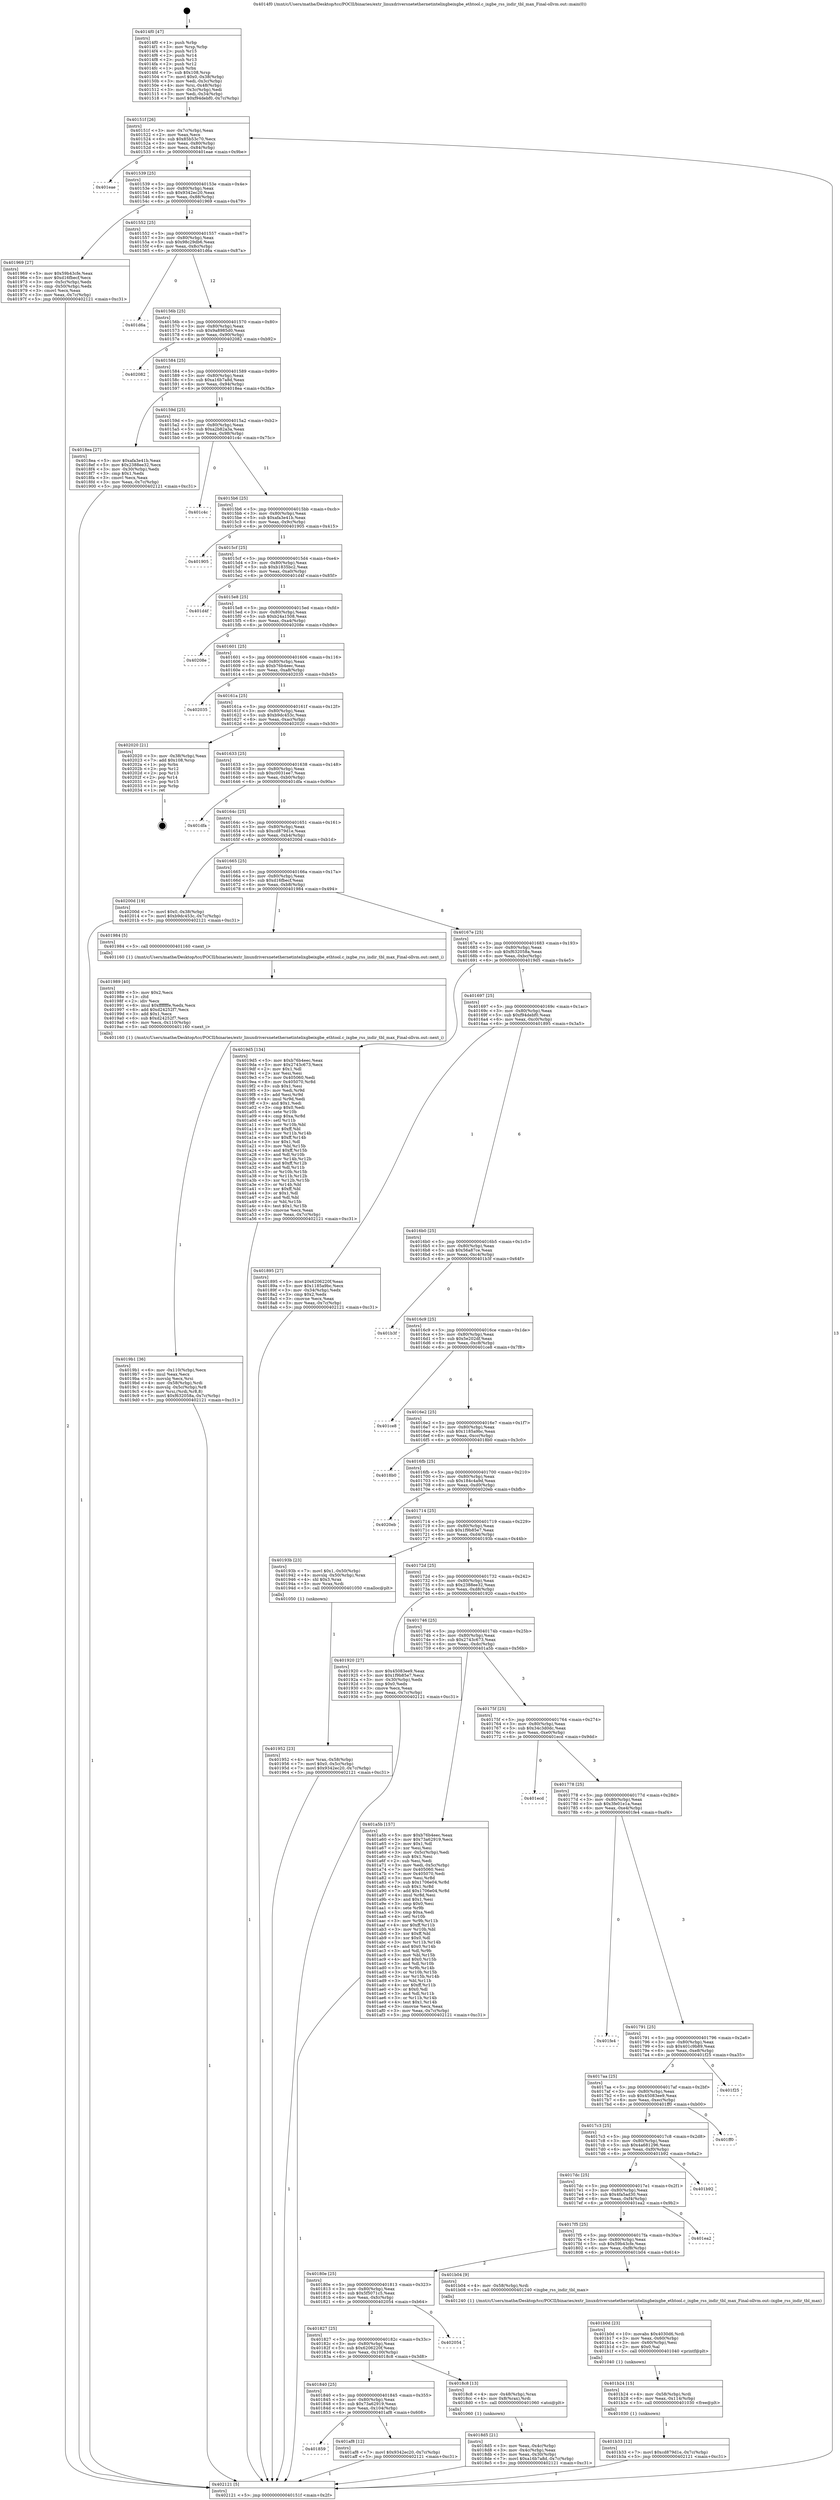 digraph "0x4014f0" {
  label = "0x4014f0 (/mnt/c/Users/mathe/Desktop/tcc/POCII/binaries/extr_linuxdriversnetethernetintelixgbeixgbe_ethtool.c_ixgbe_rss_indir_tbl_max_Final-ollvm.out::main(0))"
  labelloc = "t"
  node[shape=record]

  Entry [label="",width=0.3,height=0.3,shape=circle,fillcolor=black,style=filled]
  "0x40151f" [label="{
     0x40151f [26]\l
     | [instrs]\l
     &nbsp;&nbsp;0x40151f \<+3\>: mov -0x7c(%rbp),%eax\l
     &nbsp;&nbsp;0x401522 \<+2\>: mov %eax,%ecx\l
     &nbsp;&nbsp;0x401524 \<+6\>: sub $0x85b53c70,%ecx\l
     &nbsp;&nbsp;0x40152a \<+3\>: mov %eax,-0x80(%rbp)\l
     &nbsp;&nbsp;0x40152d \<+6\>: mov %ecx,-0x84(%rbp)\l
     &nbsp;&nbsp;0x401533 \<+6\>: je 0000000000401eae \<main+0x9be\>\l
  }"]
  "0x401eae" [label="{
     0x401eae\l
  }", style=dashed]
  "0x401539" [label="{
     0x401539 [25]\l
     | [instrs]\l
     &nbsp;&nbsp;0x401539 \<+5\>: jmp 000000000040153e \<main+0x4e\>\l
     &nbsp;&nbsp;0x40153e \<+3\>: mov -0x80(%rbp),%eax\l
     &nbsp;&nbsp;0x401541 \<+5\>: sub $0x9342ec20,%eax\l
     &nbsp;&nbsp;0x401546 \<+6\>: mov %eax,-0x88(%rbp)\l
     &nbsp;&nbsp;0x40154c \<+6\>: je 0000000000401969 \<main+0x479\>\l
  }"]
  Exit [label="",width=0.3,height=0.3,shape=circle,fillcolor=black,style=filled,peripheries=2]
  "0x401969" [label="{
     0x401969 [27]\l
     | [instrs]\l
     &nbsp;&nbsp;0x401969 \<+5\>: mov $0x59b43cfe,%eax\l
     &nbsp;&nbsp;0x40196e \<+5\>: mov $0xd16fbecf,%ecx\l
     &nbsp;&nbsp;0x401973 \<+3\>: mov -0x5c(%rbp),%edx\l
     &nbsp;&nbsp;0x401976 \<+3\>: cmp -0x50(%rbp),%edx\l
     &nbsp;&nbsp;0x401979 \<+3\>: cmovl %ecx,%eax\l
     &nbsp;&nbsp;0x40197c \<+3\>: mov %eax,-0x7c(%rbp)\l
     &nbsp;&nbsp;0x40197f \<+5\>: jmp 0000000000402121 \<main+0xc31\>\l
  }"]
  "0x401552" [label="{
     0x401552 [25]\l
     | [instrs]\l
     &nbsp;&nbsp;0x401552 \<+5\>: jmp 0000000000401557 \<main+0x67\>\l
     &nbsp;&nbsp;0x401557 \<+3\>: mov -0x80(%rbp),%eax\l
     &nbsp;&nbsp;0x40155a \<+5\>: sub $0x98c29db6,%eax\l
     &nbsp;&nbsp;0x40155f \<+6\>: mov %eax,-0x8c(%rbp)\l
     &nbsp;&nbsp;0x401565 \<+6\>: je 0000000000401d6a \<main+0x87a\>\l
  }"]
  "0x401b33" [label="{
     0x401b33 [12]\l
     | [instrs]\l
     &nbsp;&nbsp;0x401b33 \<+7\>: movl $0xcd879d1e,-0x7c(%rbp)\l
     &nbsp;&nbsp;0x401b3a \<+5\>: jmp 0000000000402121 \<main+0xc31\>\l
  }"]
  "0x401d6a" [label="{
     0x401d6a\l
  }", style=dashed]
  "0x40156b" [label="{
     0x40156b [25]\l
     | [instrs]\l
     &nbsp;&nbsp;0x40156b \<+5\>: jmp 0000000000401570 \<main+0x80\>\l
     &nbsp;&nbsp;0x401570 \<+3\>: mov -0x80(%rbp),%eax\l
     &nbsp;&nbsp;0x401573 \<+5\>: sub $0x9a8985d0,%eax\l
     &nbsp;&nbsp;0x401578 \<+6\>: mov %eax,-0x90(%rbp)\l
     &nbsp;&nbsp;0x40157e \<+6\>: je 0000000000402082 \<main+0xb92\>\l
  }"]
  "0x401b24" [label="{
     0x401b24 [15]\l
     | [instrs]\l
     &nbsp;&nbsp;0x401b24 \<+4\>: mov -0x58(%rbp),%rdi\l
     &nbsp;&nbsp;0x401b28 \<+6\>: mov %eax,-0x114(%rbp)\l
     &nbsp;&nbsp;0x401b2e \<+5\>: call 0000000000401030 \<free@plt\>\l
     | [calls]\l
     &nbsp;&nbsp;0x401030 \{1\} (unknown)\l
  }"]
  "0x402082" [label="{
     0x402082\l
  }", style=dashed]
  "0x401584" [label="{
     0x401584 [25]\l
     | [instrs]\l
     &nbsp;&nbsp;0x401584 \<+5\>: jmp 0000000000401589 \<main+0x99\>\l
     &nbsp;&nbsp;0x401589 \<+3\>: mov -0x80(%rbp),%eax\l
     &nbsp;&nbsp;0x40158c \<+5\>: sub $0xa16b7a8d,%eax\l
     &nbsp;&nbsp;0x401591 \<+6\>: mov %eax,-0x94(%rbp)\l
     &nbsp;&nbsp;0x401597 \<+6\>: je 00000000004018ea \<main+0x3fa\>\l
  }"]
  "0x401b0d" [label="{
     0x401b0d [23]\l
     | [instrs]\l
     &nbsp;&nbsp;0x401b0d \<+10\>: movabs $0x4030d6,%rdi\l
     &nbsp;&nbsp;0x401b17 \<+3\>: mov %eax,-0x60(%rbp)\l
     &nbsp;&nbsp;0x401b1a \<+3\>: mov -0x60(%rbp),%esi\l
     &nbsp;&nbsp;0x401b1d \<+2\>: mov $0x0,%al\l
     &nbsp;&nbsp;0x401b1f \<+5\>: call 0000000000401040 \<printf@plt\>\l
     | [calls]\l
     &nbsp;&nbsp;0x401040 \{1\} (unknown)\l
  }"]
  "0x4018ea" [label="{
     0x4018ea [27]\l
     | [instrs]\l
     &nbsp;&nbsp;0x4018ea \<+5\>: mov $0xafa3e41b,%eax\l
     &nbsp;&nbsp;0x4018ef \<+5\>: mov $0x2388ee32,%ecx\l
     &nbsp;&nbsp;0x4018f4 \<+3\>: mov -0x30(%rbp),%edx\l
     &nbsp;&nbsp;0x4018f7 \<+3\>: cmp $0x1,%edx\l
     &nbsp;&nbsp;0x4018fa \<+3\>: cmovl %ecx,%eax\l
     &nbsp;&nbsp;0x4018fd \<+3\>: mov %eax,-0x7c(%rbp)\l
     &nbsp;&nbsp;0x401900 \<+5\>: jmp 0000000000402121 \<main+0xc31\>\l
  }"]
  "0x40159d" [label="{
     0x40159d [25]\l
     | [instrs]\l
     &nbsp;&nbsp;0x40159d \<+5\>: jmp 00000000004015a2 \<main+0xb2\>\l
     &nbsp;&nbsp;0x4015a2 \<+3\>: mov -0x80(%rbp),%eax\l
     &nbsp;&nbsp;0x4015a5 \<+5\>: sub $0xa2b82a3a,%eax\l
     &nbsp;&nbsp;0x4015aa \<+6\>: mov %eax,-0x98(%rbp)\l
     &nbsp;&nbsp;0x4015b0 \<+6\>: je 0000000000401c4c \<main+0x75c\>\l
  }"]
  "0x401859" [label="{
     0x401859\l
  }", style=dashed]
  "0x401c4c" [label="{
     0x401c4c\l
  }", style=dashed]
  "0x4015b6" [label="{
     0x4015b6 [25]\l
     | [instrs]\l
     &nbsp;&nbsp;0x4015b6 \<+5\>: jmp 00000000004015bb \<main+0xcb\>\l
     &nbsp;&nbsp;0x4015bb \<+3\>: mov -0x80(%rbp),%eax\l
     &nbsp;&nbsp;0x4015be \<+5\>: sub $0xafa3e41b,%eax\l
     &nbsp;&nbsp;0x4015c3 \<+6\>: mov %eax,-0x9c(%rbp)\l
     &nbsp;&nbsp;0x4015c9 \<+6\>: je 0000000000401905 \<main+0x415\>\l
  }"]
  "0x401af8" [label="{
     0x401af8 [12]\l
     | [instrs]\l
     &nbsp;&nbsp;0x401af8 \<+7\>: movl $0x9342ec20,-0x7c(%rbp)\l
     &nbsp;&nbsp;0x401aff \<+5\>: jmp 0000000000402121 \<main+0xc31\>\l
  }"]
  "0x401905" [label="{
     0x401905\l
  }", style=dashed]
  "0x4015cf" [label="{
     0x4015cf [25]\l
     | [instrs]\l
     &nbsp;&nbsp;0x4015cf \<+5\>: jmp 00000000004015d4 \<main+0xe4\>\l
     &nbsp;&nbsp;0x4015d4 \<+3\>: mov -0x80(%rbp),%eax\l
     &nbsp;&nbsp;0x4015d7 \<+5\>: sub $0xb1835bc2,%eax\l
     &nbsp;&nbsp;0x4015dc \<+6\>: mov %eax,-0xa0(%rbp)\l
     &nbsp;&nbsp;0x4015e2 \<+6\>: je 0000000000401d4f \<main+0x85f\>\l
  }"]
  "0x4019b1" [label="{
     0x4019b1 [36]\l
     | [instrs]\l
     &nbsp;&nbsp;0x4019b1 \<+6\>: mov -0x110(%rbp),%ecx\l
     &nbsp;&nbsp;0x4019b7 \<+3\>: imul %eax,%ecx\l
     &nbsp;&nbsp;0x4019ba \<+3\>: movslq %ecx,%rsi\l
     &nbsp;&nbsp;0x4019bd \<+4\>: mov -0x58(%rbp),%rdi\l
     &nbsp;&nbsp;0x4019c1 \<+4\>: movslq -0x5c(%rbp),%r8\l
     &nbsp;&nbsp;0x4019c5 \<+4\>: mov %rsi,(%rdi,%r8,8)\l
     &nbsp;&nbsp;0x4019c9 \<+7\>: movl $0xf632058a,-0x7c(%rbp)\l
     &nbsp;&nbsp;0x4019d0 \<+5\>: jmp 0000000000402121 \<main+0xc31\>\l
  }"]
  "0x401d4f" [label="{
     0x401d4f\l
  }", style=dashed]
  "0x4015e8" [label="{
     0x4015e8 [25]\l
     | [instrs]\l
     &nbsp;&nbsp;0x4015e8 \<+5\>: jmp 00000000004015ed \<main+0xfd\>\l
     &nbsp;&nbsp;0x4015ed \<+3\>: mov -0x80(%rbp),%eax\l
     &nbsp;&nbsp;0x4015f0 \<+5\>: sub $0xb24a1508,%eax\l
     &nbsp;&nbsp;0x4015f5 \<+6\>: mov %eax,-0xa4(%rbp)\l
     &nbsp;&nbsp;0x4015fb \<+6\>: je 000000000040208e \<main+0xb9e\>\l
  }"]
  "0x401989" [label="{
     0x401989 [40]\l
     | [instrs]\l
     &nbsp;&nbsp;0x401989 \<+5\>: mov $0x2,%ecx\l
     &nbsp;&nbsp;0x40198e \<+1\>: cltd\l
     &nbsp;&nbsp;0x40198f \<+2\>: idiv %ecx\l
     &nbsp;&nbsp;0x401991 \<+6\>: imul $0xfffffffe,%edx,%ecx\l
     &nbsp;&nbsp;0x401997 \<+6\>: add $0xd24252f7,%ecx\l
     &nbsp;&nbsp;0x40199d \<+3\>: add $0x1,%ecx\l
     &nbsp;&nbsp;0x4019a0 \<+6\>: sub $0xd24252f7,%ecx\l
     &nbsp;&nbsp;0x4019a6 \<+6\>: mov %ecx,-0x110(%rbp)\l
     &nbsp;&nbsp;0x4019ac \<+5\>: call 0000000000401160 \<next_i\>\l
     | [calls]\l
     &nbsp;&nbsp;0x401160 \{1\} (/mnt/c/Users/mathe/Desktop/tcc/POCII/binaries/extr_linuxdriversnetethernetintelixgbeixgbe_ethtool.c_ixgbe_rss_indir_tbl_max_Final-ollvm.out::next_i)\l
  }"]
  "0x40208e" [label="{
     0x40208e\l
  }", style=dashed]
  "0x401601" [label="{
     0x401601 [25]\l
     | [instrs]\l
     &nbsp;&nbsp;0x401601 \<+5\>: jmp 0000000000401606 \<main+0x116\>\l
     &nbsp;&nbsp;0x401606 \<+3\>: mov -0x80(%rbp),%eax\l
     &nbsp;&nbsp;0x401609 \<+5\>: sub $0xb76b4eec,%eax\l
     &nbsp;&nbsp;0x40160e \<+6\>: mov %eax,-0xa8(%rbp)\l
     &nbsp;&nbsp;0x401614 \<+6\>: je 0000000000402035 \<main+0xb45\>\l
  }"]
  "0x401952" [label="{
     0x401952 [23]\l
     | [instrs]\l
     &nbsp;&nbsp;0x401952 \<+4\>: mov %rax,-0x58(%rbp)\l
     &nbsp;&nbsp;0x401956 \<+7\>: movl $0x0,-0x5c(%rbp)\l
     &nbsp;&nbsp;0x40195d \<+7\>: movl $0x9342ec20,-0x7c(%rbp)\l
     &nbsp;&nbsp;0x401964 \<+5\>: jmp 0000000000402121 \<main+0xc31\>\l
  }"]
  "0x402035" [label="{
     0x402035\l
  }", style=dashed]
  "0x40161a" [label="{
     0x40161a [25]\l
     | [instrs]\l
     &nbsp;&nbsp;0x40161a \<+5\>: jmp 000000000040161f \<main+0x12f\>\l
     &nbsp;&nbsp;0x40161f \<+3\>: mov -0x80(%rbp),%eax\l
     &nbsp;&nbsp;0x401622 \<+5\>: sub $0xb9dc453c,%eax\l
     &nbsp;&nbsp;0x401627 \<+6\>: mov %eax,-0xac(%rbp)\l
     &nbsp;&nbsp;0x40162d \<+6\>: je 0000000000402020 \<main+0xb30\>\l
  }"]
  "0x4018d5" [label="{
     0x4018d5 [21]\l
     | [instrs]\l
     &nbsp;&nbsp;0x4018d5 \<+3\>: mov %eax,-0x4c(%rbp)\l
     &nbsp;&nbsp;0x4018d8 \<+3\>: mov -0x4c(%rbp),%eax\l
     &nbsp;&nbsp;0x4018db \<+3\>: mov %eax,-0x30(%rbp)\l
     &nbsp;&nbsp;0x4018de \<+7\>: movl $0xa16b7a8d,-0x7c(%rbp)\l
     &nbsp;&nbsp;0x4018e5 \<+5\>: jmp 0000000000402121 \<main+0xc31\>\l
  }"]
  "0x402020" [label="{
     0x402020 [21]\l
     | [instrs]\l
     &nbsp;&nbsp;0x402020 \<+3\>: mov -0x38(%rbp),%eax\l
     &nbsp;&nbsp;0x402023 \<+7\>: add $0x108,%rsp\l
     &nbsp;&nbsp;0x40202a \<+1\>: pop %rbx\l
     &nbsp;&nbsp;0x40202b \<+2\>: pop %r12\l
     &nbsp;&nbsp;0x40202d \<+2\>: pop %r13\l
     &nbsp;&nbsp;0x40202f \<+2\>: pop %r14\l
     &nbsp;&nbsp;0x402031 \<+2\>: pop %r15\l
     &nbsp;&nbsp;0x402033 \<+1\>: pop %rbp\l
     &nbsp;&nbsp;0x402034 \<+1\>: ret\l
  }"]
  "0x401633" [label="{
     0x401633 [25]\l
     | [instrs]\l
     &nbsp;&nbsp;0x401633 \<+5\>: jmp 0000000000401638 \<main+0x148\>\l
     &nbsp;&nbsp;0x401638 \<+3\>: mov -0x80(%rbp),%eax\l
     &nbsp;&nbsp;0x40163b \<+5\>: sub $0xc0031ee7,%eax\l
     &nbsp;&nbsp;0x401640 \<+6\>: mov %eax,-0xb0(%rbp)\l
     &nbsp;&nbsp;0x401646 \<+6\>: je 0000000000401dfa \<main+0x90a\>\l
  }"]
  "0x401840" [label="{
     0x401840 [25]\l
     | [instrs]\l
     &nbsp;&nbsp;0x401840 \<+5\>: jmp 0000000000401845 \<main+0x355\>\l
     &nbsp;&nbsp;0x401845 \<+3\>: mov -0x80(%rbp),%eax\l
     &nbsp;&nbsp;0x401848 \<+5\>: sub $0x73a62919,%eax\l
     &nbsp;&nbsp;0x40184d \<+6\>: mov %eax,-0x104(%rbp)\l
     &nbsp;&nbsp;0x401853 \<+6\>: je 0000000000401af8 \<main+0x608\>\l
  }"]
  "0x401dfa" [label="{
     0x401dfa\l
  }", style=dashed]
  "0x40164c" [label="{
     0x40164c [25]\l
     | [instrs]\l
     &nbsp;&nbsp;0x40164c \<+5\>: jmp 0000000000401651 \<main+0x161\>\l
     &nbsp;&nbsp;0x401651 \<+3\>: mov -0x80(%rbp),%eax\l
     &nbsp;&nbsp;0x401654 \<+5\>: sub $0xcd879d1e,%eax\l
     &nbsp;&nbsp;0x401659 \<+6\>: mov %eax,-0xb4(%rbp)\l
     &nbsp;&nbsp;0x40165f \<+6\>: je 000000000040200d \<main+0xb1d\>\l
  }"]
  "0x4018c8" [label="{
     0x4018c8 [13]\l
     | [instrs]\l
     &nbsp;&nbsp;0x4018c8 \<+4\>: mov -0x48(%rbp),%rax\l
     &nbsp;&nbsp;0x4018cc \<+4\>: mov 0x8(%rax),%rdi\l
     &nbsp;&nbsp;0x4018d0 \<+5\>: call 0000000000401060 \<atoi@plt\>\l
     | [calls]\l
     &nbsp;&nbsp;0x401060 \{1\} (unknown)\l
  }"]
  "0x40200d" [label="{
     0x40200d [19]\l
     | [instrs]\l
     &nbsp;&nbsp;0x40200d \<+7\>: movl $0x0,-0x38(%rbp)\l
     &nbsp;&nbsp;0x402014 \<+7\>: movl $0xb9dc453c,-0x7c(%rbp)\l
     &nbsp;&nbsp;0x40201b \<+5\>: jmp 0000000000402121 \<main+0xc31\>\l
  }"]
  "0x401665" [label="{
     0x401665 [25]\l
     | [instrs]\l
     &nbsp;&nbsp;0x401665 \<+5\>: jmp 000000000040166a \<main+0x17a\>\l
     &nbsp;&nbsp;0x40166a \<+3\>: mov -0x80(%rbp),%eax\l
     &nbsp;&nbsp;0x40166d \<+5\>: sub $0xd16fbecf,%eax\l
     &nbsp;&nbsp;0x401672 \<+6\>: mov %eax,-0xb8(%rbp)\l
     &nbsp;&nbsp;0x401678 \<+6\>: je 0000000000401984 \<main+0x494\>\l
  }"]
  "0x401827" [label="{
     0x401827 [25]\l
     | [instrs]\l
     &nbsp;&nbsp;0x401827 \<+5\>: jmp 000000000040182c \<main+0x33c\>\l
     &nbsp;&nbsp;0x40182c \<+3\>: mov -0x80(%rbp),%eax\l
     &nbsp;&nbsp;0x40182f \<+5\>: sub $0x6206220f,%eax\l
     &nbsp;&nbsp;0x401834 \<+6\>: mov %eax,-0x100(%rbp)\l
     &nbsp;&nbsp;0x40183a \<+6\>: je 00000000004018c8 \<main+0x3d8\>\l
  }"]
  "0x401984" [label="{
     0x401984 [5]\l
     | [instrs]\l
     &nbsp;&nbsp;0x401984 \<+5\>: call 0000000000401160 \<next_i\>\l
     | [calls]\l
     &nbsp;&nbsp;0x401160 \{1\} (/mnt/c/Users/mathe/Desktop/tcc/POCII/binaries/extr_linuxdriversnetethernetintelixgbeixgbe_ethtool.c_ixgbe_rss_indir_tbl_max_Final-ollvm.out::next_i)\l
  }"]
  "0x40167e" [label="{
     0x40167e [25]\l
     | [instrs]\l
     &nbsp;&nbsp;0x40167e \<+5\>: jmp 0000000000401683 \<main+0x193\>\l
     &nbsp;&nbsp;0x401683 \<+3\>: mov -0x80(%rbp),%eax\l
     &nbsp;&nbsp;0x401686 \<+5\>: sub $0xf632058a,%eax\l
     &nbsp;&nbsp;0x40168b \<+6\>: mov %eax,-0xbc(%rbp)\l
     &nbsp;&nbsp;0x401691 \<+6\>: je 00000000004019d5 \<main+0x4e5\>\l
  }"]
  "0x402054" [label="{
     0x402054\l
  }", style=dashed]
  "0x4019d5" [label="{
     0x4019d5 [134]\l
     | [instrs]\l
     &nbsp;&nbsp;0x4019d5 \<+5\>: mov $0xb76b4eec,%eax\l
     &nbsp;&nbsp;0x4019da \<+5\>: mov $0x2743c673,%ecx\l
     &nbsp;&nbsp;0x4019df \<+2\>: mov $0x1,%dl\l
     &nbsp;&nbsp;0x4019e1 \<+2\>: xor %esi,%esi\l
     &nbsp;&nbsp;0x4019e3 \<+7\>: mov 0x405060,%edi\l
     &nbsp;&nbsp;0x4019ea \<+8\>: mov 0x405070,%r8d\l
     &nbsp;&nbsp;0x4019f2 \<+3\>: sub $0x1,%esi\l
     &nbsp;&nbsp;0x4019f5 \<+3\>: mov %edi,%r9d\l
     &nbsp;&nbsp;0x4019f8 \<+3\>: add %esi,%r9d\l
     &nbsp;&nbsp;0x4019fb \<+4\>: imul %r9d,%edi\l
     &nbsp;&nbsp;0x4019ff \<+3\>: and $0x1,%edi\l
     &nbsp;&nbsp;0x401a02 \<+3\>: cmp $0x0,%edi\l
     &nbsp;&nbsp;0x401a05 \<+4\>: sete %r10b\l
     &nbsp;&nbsp;0x401a09 \<+4\>: cmp $0xa,%r8d\l
     &nbsp;&nbsp;0x401a0d \<+4\>: setl %r11b\l
     &nbsp;&nbsp;0x401a11 \<+3\>: mov %r10b,%bl\l
     &nbsp;&nbsp;0x401a14 \<+3\>: xor $0xff,%bl\l
     &nbsp;&nbsp;0x401a17 \<+3\>: mov %r11b,%r14b\l
     &nbsp;&nbsp;0x401a1a \<+4\>: xor $0xff,%r14b\l
     &nbsp;&nbsp;0x401a1e \<+3\>: xor $0x1,%dl\l
     &nbsp;&nbsp;0x401a21 \<+3\>: mov %bl,%r15b\l
     &nbsp;&nbsp;0x401a24 \<+4\>: and $0xff,%r15b\l
     &nbsp;&nbsp;0x401a28 \<+3\>: and %dl,%r10b\l
     &nbsp;&nbsp;0x401a2b \<+3\>: mov %r14b,%r12b\l
     &nbsp;&nbsp;0x401a2e \<+4\>: and $0xff,%r12b\l
     &nbsp;&nbsp;0x401a32 \<+3\>: and %dl,%r11b\l
     &nbsp;&nbsp;0x401a35 \<+3\>: or %r10b,%r15b\l
     &nbsp;&nbsp;0x401a38 \<+3\>: or %r11b,%r12b\l
     &nbsp;&nbsp;0x401a3b \<+3\>: xor %r12b,%r15b\l
     &nbsp;&nbsp;0x401a3e \<+3\>: or %r14b,%bl\l
     &nbsp;&nbsp;0x401a41 \<+3\>: xor $0xff,%bl\l
     &nbsp;&nbsp;0x401a44 \<+3\>: or $0x1,%dl\l
     &nbsp;&nbsp;0x401a47 \<+2\>: and %dl,%bl\l
     &nbsp;&nbsp;0x401a49 \<+3\>: or %bl,%r15b\l
     &nbsp;&nbsp;0x401a4c \<+4\>: test $0x1,%r15b\l
     &nbsp;&nbsp;0x401a50 \<+3\>: cmovne %ecx,%eax\l
     &nbsp;&nbsp;0x401a53 \<+3\>: mov %eax,-0x7c(%rbp)\l
     &nbsp;&nbsp;0x401a56 \<+5\>: jmp 0000000000402121 \<main+0xc31\>\l
  }"]
  "0x401697" [label="{
     0x401697 [25]\l
     | [instrs]\l
     &nbsp;&nbsp;0x401697 \<+5\>: jmp 000000000040169c \<main+0x1ac\>\l
     &nbsp;&nbsp;0x40169c \<+3\>: mov -0x80(%rbp),%eax\l
     &nbsp;&nbsp;0x40169f \<+5\>: sub $0xf94debf0,%eax\l
     &nbsp;&nbsp;0x4016a4 \<+6\>: mov %eax,-0xc0(%rbp)\l
     &nbsp;&nbsp;0x4016aa \<+6\>: je 0000000000401895 \<main+0x3a5\>\l
  }"]
  "0x40180e" [label="{
     0x40180e [25]\l
     | [instrs]\l
     &nbsp;&nbsp;0x40180e \<+5\>: jmp 0000000000401813 \<main+0x323\>\l
     &nbsp;&nbsp;0x401813 \<+3\>: mov -0x80(%rbp),%eax\l
     &nbsp;&nbsp;0x401816 \<+5\>: sub $0x5f5071c5,%eax\l
     &nbsp;&nbsp;0x40181b \<+6\>: mov %eax,-0xfc(%rbp)\l
     &nbsp;&nbsp;0x401821 \<+6\>: je 0000000000402054 \<main+0xb64\>\l
  }"]
  "0x401895" [label="{
     0x401895 [27]\l
     | [instrs]\l
     &nbsp;&nbsp;0x401895 \<+5\>: mov $0x6206220f,%eax\l
     &nbsp;&nbsp;0x40189a \<+5\>: mov $0x1185a9bc,%ecx\l
     &nbsp;&nbsp;0x40189f \<+3\>: mov -0x34(%rbp),%edx\l
     &nbsp;&nbsp;0x4018a2 \<+3\>: cmp $0x2,%edx\l
     &nbsp;&nbsp;0x4018a5 \<+3\>: cmovne %ecx,%eax\l
     &nbsp;&nbsp;0x4018a8 \<+3\>: mov %eax,-0x7c(%rbp)\l
     &nbsp;&nbsp;0x4018ab \<+5\>: jmp 0000000000402121 \<main+0xc31\>\l
  }"]
  "0x4016b0" [label="{
     0x4016b0 [25]\l
     | [instrs]\l
     &nbsp;&nbsp;0x4016b0 \<+5\>: jmp 00000000004016b5 \<main+0x1c5\>\l
     &nbsp;&nbsp;0x4016b5 \<+3\>: mov -0x80(%rbp),%eax\l
     &nbsp;&nbsp;0x4016b8 \<+5\>: sub $0x56a87ce,%eax\l
     &nbsp;&nbsp;0x4016bd \<+6\>: mov %eax,-0xc4(%rbp)\l
     &nbsp;&nbsp;0x4016c3 \<+6\>: je 0000000000401b3f \<main+0x64f\>\l
  }"]
  "0x402121" [label="{
     0x402121 [5]\l
     | [instrs]\l
     &nbsp;&nbsp;0x402121 \<+5\>: jmp 000000000040151f \<main+0x2f\>\l
  }"]
  "0x4014f0" [label="{
     0x4014f0 [47]\l
     | [instrs]\l
     &nbsp;&nbsp;0x4014f0 \<+1\>: push %rbp\l
     &nbsp;&nbsp;0x4014f1 \<+3\>: mov %rsp,%rbp\l
     &nbsp;&nbsp;0x4014f4 \<+2\>: push %r15\l
     &nbsp;&nbsp;0x4014f6 \<+2\>: push %r14\l
     &nbsp;&nbsp;0x4014f8 \<+2\>: push %r13\l
     &nbsp;&nbsp;0x4014fa \<+2\>: push %r12\l
     &nbsp;&nbsp;0x4014fc \<+1\>: push %rbx\l
     &nbsp;&nbsp;0x4014fd \<+7\>: sub $0x108,%rsp\l
     &nbsp;&nbsp;0x401504 \<+7\>: movl $0x0,-0x38(%rbp)\l
     &nbsp;&nbsp;0x40150b \<+3\>: mov %edi,-0x3c(%rbp)\l
     &nbsp;&nbsp;0x40150e \<+4\>: mov %rsi,-0x48(%rbp)\l
     &nbsp;&nbsp;0x401512 \<+3\>: mov -0x3c(%rbp),%edi\l
     &nbsp;&nbsp;0x401515 \<+3\>: mov %edi,-0x34(%rbp)\l
     &nbsp;&nbsp;0x401518 \<+7\>: movl $0xf94debf0,-0x7c(%rbp)\l
  }"]
  "0x401b04" [label="{
     0x401b04 [9]\l
     | [instrs]\l
     &nbsp;&nbsp;0x401b04 \<+4\>: mov -0x58(%rbp),%rdi\l
     &nbsp;&nbsp;0x401b08 \<+5\>: call 0000000000401240 \<ixgbe_rss_indir_tbl_max\>\l
     | [calls]\l
     &nbsp;&nbsp;0x401240 \{1\} (/mnt/c/Users/mathe/Desktop/tcc/POCII/binaries/extr_linuxdriversnetethernetintelixgbeixgbe_ethtool.c_ixgbe_rss_indir_tbl_max_Final-ollvm.out::ixgbe_rss_indir_tbl_max)\l
  }"]
  "0x401b3f" [label="{
     0x401b3f\l
  }", style=dashed]
  "0x4016c9" [label="{
     0x4016c9 [25]\l
     | [instrs]\l
     &nbsp;&nbsp;0x4016c9 \<+5\>: jmp 00000000004016ce \<main+0x1de\>\l
     &nbsp;&nbsp;0x4016ce \<+3\>: mov -0x80(%rbp),%eax\l
     &nbsp;&nbsp;0x4016d1 \<+5\>: sub $0x5e202df,%eax\l
     &nbsp;&nbsp;0x4016d6 \<+6\>: mov %eax,-0xc8(%rbp)\l
     &nbsp;&nbsp;0x4016dc \<+6\>: je 0000000000401ce8 \<main+0x7f8\>\l
  }"]
  "0x4017f5" [label="{
     0x4017f5 [25]\l
     | [instrs]\l
     &nbsp;&nbsp;0x4017f5 \<+5\>: jmp 00000000004017fa \<main+0x30a\>\l
     &nbsp;&nbsp;0x4017fa \<+3\>: mov -0x80(%rbp),%eax\l
     &nbsp;&nbsp;0x4017fd \<+5\>: sub $0x59b43cfe,%eax\l
     &nbsp;&nbsp;0x401802 \<+6\>: mov %eax,-0xf8(%rbp)\l
     &nbsp;&nbsp;0x401808 \<+6\>: je 0000000000401b04 \<main+0x614\>\l
  }"]
  "0x401ce8" [label="{
     0x401ce8\l
  }", style=dashed]
  "0x4016e2" [label="{
     0x4016e2 [25]\l
     | [instrs]\l
     &nbsp;&nbsp;0x4016e2 \<+5\>: jmp 00000000004016e7 \<main+0x1f7\>\l
     &nbsp;&nbsp;0x4016e7 \<+3\>: mov -0x80(%rbp),%eax\l
     &nbsp;&nbsp;0x4016ea \<+5\>: sub $0x1185a9bc,%eax\l
     &nbsp;&nbsp;0x4016ef \<+6\>: mov %eax,-0xcc(%rbp)\l
     &nbsp;&nbsp;0x4016f5 \<+6\>: je 00000000004018b0 \<main+0x3c0\>\l
  }"]
  "0x401ea2" [label="{
     0x401ea2\l
  }", style=dashed]
  "0x4018b0" [label="{
     0x4018b0\l
  }", style=dashed]
  "0x4016fb" [label="{
     0x4016fb [25]\l
     | [instrs]\l
     &nbsp;&nbsp;0x4016fb \<+5\>: jmp 0000000000401700 \<main+0x210\>\l
     &nbsp;&nbsp;0x401700 \<+3\>: mov -0x80(%rbp),%eax\l
     &nbsp;&nbsp;0x401703 \<+5\>: sub $0x184c4a9d,%eax\l
     &nbsp;&nbsp;0x401708 \<+6\>: mov %eax,-0xd0(%rbp)\l
     &nbsp;&nbsp;0x40170e \<+6\>: je 00000000004020eb \<main+0xbfb\>\l
  }"]
  "0x4017dc" [label="{
     0x4017dc [25]\l
     | [instrs]\l
     &nbsp;&nbsp;0x4017dc \<+5\>: jmp 00000000004017e1 \<main+0x2f1\>\l
     &nbsp;&nbsp;0x4017e1 \<+3\>: mov -0x80(%rbp),%eax\l
     &nbsp;&nbsp;0x4017e4 \<+5\>: sub $0x4fa5ad30,%eax\l
     &nbsp;&nbsp;0x4017e9 \<+6\>: mov %eax,-0xf4(%rbp)\l
     &nbsp;&nbsp;0x4017ef \<+6\>: je 0000000000401ea2 \<main+0x9b2\>\l
  }"]
  "0x4020eb" [label="{
     0x4020eb\l
  }", style=dashed]
  "0x401714" [label="{
     0x401714 [25]\l
     | [instrs]\l
     &nbsp;&nbsp;0x401714 \<+5\>: jmp 0000000000401719 \<main+0x229\>\l
     &nbsp;&nbsp;0x401719 \<+3\>: mov -0x80(%rbp),%eax\l
     &nbsp;&nbsp;0x40171c \<+5\>: sub $0x1f9b85e7,%eax\l
     &nbsp;&nbsp;0x401721 \<+6\>: mov %eax,-0xd4(%rbp)\l
     &nbsp;&nbsp;0x401727 \<+6\>: je 000000000040193b \<main+0x44b\>\l
  }"]
  "0x401b92" [label="{
     0x401b92\l
  }", style=dashed]
  "0x40193b" [label="{
     0x40193b [23]\l
     | [instrs]\l
     &nbsp;&nbsp;0x40193b \<+7\>: movl $0x1,-0x50(%rbp)\l
     &nbsp;&nbsp;0x401942 \<+4\>: movslq -0x50(%rbp),%rax\l
     &nbsp;&nbsp;0x401946 \<+4\>: shl $0x3,%rax\l
     &nbsp;&nbsp;0x40194a \<+3\>: mov %rax,%rdi\l
     &nbsp;&nbsp;0x40194d \<+5\>: call 0000000000401050 \<malloc@plt\>\l
     | [calls]\l
     &nbsp;&nbsp;0x401050 \{1\} (unknown)\l
  }"]
  "0x40172d" [label="{
     0x40172d [25]\l
     | [instrs]\l
     &nbsp;&nbsp;0x40172d \<+5\>: jmp 0000000000401732 \<main+0x242\>\l
     &nbsp;&nbsp;0x401732 \<+3\>: mov -0x80(%rbp),%eax\l
     &nbsp;&nbsp;0x401735 \<+5\>: sub $0x2388ee32,%eax\l
     &nbsp;&nbsp;0x40173a \<+6\>: mov %eax,-0xd8(%rbp)\l
     &nbsp;&nbsp;0x401740 \<+6\>: je 0000000000401920 \<main+0x430\>\l
  }"]
  "0x4017c3" [label="{
     0x4017c3 [25]\l
     | [instrs]\l
     &nbsp;&nbsp;0x4017c3 \<+5\>: jmp 00000000004017c8 \<main+0x2d8\>\l
     &nbsp;&nbsp;0x4017c8 \<+3\>: mov -0x80(%rbp),%eax\l
     &nbsp;&nbsp;0x4017cb \<+5\>: sub $0x4a681296,%eax\l
     &nbsp;&nbsp;0x4017d0 \<+6\>: mov %eax,-0xf0(%rbp)\l
     &nbsp;&nbsp;0x4017d6 \<+6\>: je 0000000000401b92 \<main+0x6a2\>\l
  }"]
  "0x401920" [label="{
     0x401920 [27]\l
     | [instrs]\l
     &nbsp;&nbsp;0x401920 \<+5\>: mov $0x45083ee9,%eax\l
     &nbsp;&nbsp;0x401925 \<+5\>: mov $0x1f9b85e7,%ecx\l
     &nbsp;&nbsp;0x40192a \<+3\>: mov -0x30(%rbp),%edx\l
     &nbsp;&nbsp;0x40192d \<+3\>: cmp $0x0,%edx\l
     &nbsp;&nbsp;0x401930 \<+3\>: cmove %ecx,%eax\l
     &nbsp;&nbsp;0x401933 \<+3\>: mov %eax,-0x7c(%rbp)\l
     &nbsp;&nbsp;0x401936 \<+5\>: jmp 0000000000402121 \<main+0xc31\>\l
  }"]
  "0x401746" [label="{
     0x401746 [25]\l
     | [instrs]\l
     &nbsp;&nbsp;0x401746 \<+5\>: jmp 000000000040174b \<main+0x25b\>\l
     &nbsp;&nbsp;0x40174b \<+3\>: mov -0x80(%rbp),%eax\l
     &nbsp;&nbsp;0x40174e \<+5\>: sub $0x2743c673,%eax\l
     &nbsp;&nbsp;0x401753 \<+6\>: mov %eax,-0xdc(%rbp)\l
     &nbsp;&nbsp;0x401759 \<+6\>: je 0000000000401a5b \<main+0x56b\>\l
  }"]
  "0x401ff0" [label="{
     0x401ff0\l
  }", style=dashed]
  "0x401a5b" [label="{
     0x401a5b [157]\l
     | [instrs]\l
     &nbsp;&nbsp;0x401a5b \<+5\>: mov $0xb76b4eec,%eax\l
     &nbsp;&nbsp;0x401a60 \<+5\>: mov $0x73a62919,%ecx\l
     &nbsp;&nbsp;0x401a65 \<+2\>: mov $0x1,%dl\l
     &nbsp;&nbsp;0x401a67 \<+2\>: xor %esi,%esi\l
     &nbsp;&nbsp;0x401a69 \<+3\>: mov -0x5c(%rbp),%edi\l
     &nbsp;&nbsp;0x401a6c \<+3\>: sub $0x1,%esi\l
     &nbsp;&nbsp;0x401a6f \<+2\>: sub %esi,%edi\l
     &nbsp;&nbsp;0x401a71 \<+3\>: mov %edi,-0x5c(%rbp)\l
     &nbsp;&nbsp;0x401a74 \<+7\>: mov 0x405060,%esi\l
     &nbsp;&nbsp;0x401a7b \<+7\>: mov 0x405070,%edi\l
     &nbsp;&nbsp;0x401a82 \<+3\>: mov %esi,%r8d\l
     &nbsp;&nbsp;0x401a85 \<+7\>: sub $0x1706e04,%r8d\l
     &nbsp;&nbsp;0x401a8c \<+4\>: sub $0x1,%r8d\l
     &nbsp;&nbsp;0x401a90 \<+7\>: add $0x1706e04,%r8d\l
     &nbsp;&nbsp;0x401a97 \<+4\>: imul %r8d,%esi\l
     &nbsp;&nbsp;0x401a9b \<+3\>: and $0x1,%esi\l
     &nbsp;&nbsp;0x401a9e \<+3\>: cmp $0x0,%esi\l
     &nbsp;&nbsp;0x401aa1 \<+4\>: sete %r9b\l
     &nbsp;&nbsp;0x401aa5 \<+3\>: cmp $0xa,%edi\l
     &nbsp;&nbsp;0x401aa8 \<+4\>: setl %r10b\l
     &nbsp;&nbsp;0x401aac \<+3\>: mov %r9b,%r11b\l
     &nbsp;&nbsp;0x401aaf \<+4\>: xor $0xff,%r11b\l
     &nbsp;&nbsp;0x401ab3 \<+3\>: mov %r10b,%bl\l
     &nbsp;&nbsp;0x401ab6 \<+3\>: xor $0xff,%bl\l
     &nbsp;&nbsp;0x401ab9 \<+3\>: xor $0x0,%dl\l
     &nbsp;&nbsp;0x401abc \<+3\>: mov %r11b,%r14b\l
     &nbsp;&nbsp;0x401abf \<+4\>: and $0x0,%r14b\l
     &nbsp;&nbsp;0x401ac3 \<+3\>: and %dl,%r9b\l
     &nbsp;&nbsp;0x401ac6 \<+3\>: mov %bl,%r15b\l
     &nbsp;&nbsp;0x401ac9 \<+4\>: and $0x0,%r15b\l
     &nbsp;&nbsp;0x401acd \<+3\>: and %dl,%r10b\l
     &nbsp;&nbsp;0x401ad0 \<+3\>: or %r9b,%r14b\l
     &nbsp;&nbsp;0x401ad3 \<+3\>: or %r10b,%r15b\l
     &nbsp;&nbsp;0x401ad6 \<+3\>: xor %r15b,%r14b\l
     &nbsp;&nbsp;0x401ad9 \<+3\>: or %bl,%r11b\l
     &nbsp;&nbsp;0x401adc \<+4\>: xor $0xff,%r11b\l
     &nbsp;&nbsp;0x401ae0 \<+3\>: or $0x0,%dl\l
     &nbsp;&nbsp;0x401ae3 \<+3\>: and %dl,%r11b\l
     &nbsp;&nbsp;0x401ae6 \<+3\>: or %r11b,%r14b\l
     &nbsp;&nbsp;0x401ae9 \<+4\>: test $0x1,%r14b\l
     &nbsp;&nbsp;0x401aed \<+3\>: cmovne %ecx,%eax\l
     &nbsp;&nbsp;0x401af0 \<+3\>: mov %eax,-0x7c(%rbp)\l
     &nbsp;&nbsp;0x401af3 \<+5\>: jmp 0000000000402121 \<main+0xc31\>\l
  }"]
  "0x40175f" [label="{
     0x40175f [25]\l
     | [instrs]\l
     &nbsp;&nbsp;0x40175f \<+5\>: jmp 0000000000401764 \<main+0x274\>\l
     &nbsp;&nbsp;0x401764 \<+3\>: mov -0x80(%rbp),%eax\l
     &nbsp;&nbsp;0x401767 \<+5\>: sub $0x34c3d0dc,%eax\l
     &nbsp;&nbsp;0x40176c \<+6\>: mov %eax,-0xe0(%rbp)\l
     &nbsp;&nbsp;0x401772 \<+6\>: je 0000000000401ecd \<main+0x9dd\>\l
  }"]
  "0x4017aa" [label="{
     0x4017aa [25]\l
     | [instrs]\l
     &nbsp;&nbsp;0x4017aa \<+5\>: jmp 00000000004017af \<main+0x2bf\>\l
     &nbsp;&nbsp;0x4017af \<+3\>: mov -0x80(%rbp),%eax\l
     &nbsp;&nbsp;0x4017b2 \<+5\>: sub $0x45083ee9,%eax\l
     &nbsp;&nbsp;0x4017b7 \<+6\>: mov %eax,-0xec(%rbp)\l
     &nbsp;&nbsp;0x4017bd \<+6\>: je 0000000000401ff0 \<main+0xb00\>\l
  }"]
  "0x401ecd" [label="{
     0x401ecd\l
  }", style=dashed]
  "0x401778" [label="{
     0x401778 [25]\l
     | [instrs]\l
     &nbsp;&nbsp;0x401778 \<+5\>: jmp 000000000040177d \<main+0x28d\>\l
     &nbsp;&nbsp;0x40177d \<+3\>: mov -0x80(%rbp),%eax\l
     &nbsp;&nbsp;0x401780 \<+5\>: sub $0x3fe01e1a,%eax\l
     &nbsp;&nbsp;0x401785 \<+6\>: mov %eax,-0xe4(%rbp)\l
     &nbsp;&nbsp;0x40178b \<+6\>: je 0000000000401fe4 \<main+0xaf4\>\l
  }"]
  "0x401f25" [label="{
     0x401f25\l
  }", style=dashed]
  "0x401fe4" [label="{
     0x401fe4\l
  }", style=dashed]
  "0x401791" [label="{
     0x401791 [25]\l
     | [instrs]\l
     &nbsp;&nbsp;0x401791 \<+5\>: jmp 0000000000401796 \<main+0x2a6\>\l
     &nbsp;&nbsp;0x401796 \<+3\>: mov -0x80(%rbp),%eax\l
     &nbsp;&nbsp;0x401799 \<+5\>: sub $0x401c9b89,%eax\l
     &nbsp;&nbsp;0x40179e \<+6\>: mov %eax,-0xe8(%rbp)\l
     &nbsp;&nbsp;0x4017a4 \<+6\>: je 0000000000401f25 \<main+0xa35\>\l
  }"]
  Entry -> "0x4014f0" [label=" 1"]
  "0x40151f" -> "0x401eae" [label=" 0"]
  "0x40151f" -> "0x401539" [label=" 14"]
  "0x402020" -> Exit [label=" 1"]
  "0x401539" -> "0x401969" [label=" 2"]
  "0x401539" -> "0x401552" [label=" 12"]
  "0x40200d" -> "0x402121" [label=" 1"]
  "0x401552" -> "0x401d6a" [label=" 0"]
  "0x401552" -> "0x40156b" [label=" 12"]
  "0x401b33" -> "0x402121" [label=" 1"]
  "0x40156b" -> "0x402082" [label=" 0"]
  "0x40156b" -> "0x401584" [label=" 12"]
  "0x401b24" -> "0x401b33" [label=" 1"]
  "0x401584" -> "0x4018ea" [label=" 1"]
  "0x401584" -> "0x40159d" [label=" 11"]
  "0x401b0d" -> "0x401b24" [label=" 1"]
  "0x40159d" -> "0x401c4c" [label=" 0"]
  "0x40159d" -> "0x4015b6" [label=" 11"]
  "0x401b04" -> "0x401b0d" [label=" 1"]
  "0x4015b6" -> "0x401905" [label=" 0"]
  "0x4015b6" -> "0x4015cf" [label=" 11"]
  "0x401af8" -> "0x402121" [label=" 1"]
  "0x4015cf" -> "0x401d4f" [label=" 0"]
  "0x4015cf" -> "0x4015e8" [label=" 11"]
  "0x401840" -> "0x401af8" [label=" 1"]
  "0x4015e8" -> "0x40208e" [label=" 0"]
  "0x4015e8" -> "0x401601" [label=" 11"]
  "0x401840" -> "0x401859" [label=" 0"]
  "0x401601" -> "0x402035" [label=" 0"]
  "0x401601" -> "0x40161a" [label=" 11"]
  "0x401a5b" -> "0x402121" [label=" 1"]
  "0x40161a" -> "0x402020" [label=" 1"]
  "0x40161a" -> "0x401633" [label=" 10"]
  "0x4019d5" -> "0x402121" [label=" 1"]
  "0x401633" -> "0x401dfa" [label=" 0"]
  "0x401633" -> "0x40164c" [label=" 10"]
  "0x4019b1" -> "0x402121" [label=" 1"]
  "0x40164c" -> "0x40200d" [label=" 1"]
  "0x40164c" -> "0x401665" [label=" 9"]
  "0x401989" -> "0x4019b1" [label=" 1"]
  "0x401665" -> "0x401984" [label=" 1"]
  "0x401665" -> "0x40167e" [label=" 8"]
  "0x401969" -> "0x402121" [label=" 2"]
  "0x40167e" -> "0x4019d5" [label=" 1"]
  "0x40167e" -> "0x401697" [label=" 7"]
  "0x401952" -> "0x402121" [label=" 1"]
  "0x401697" -> "0x401895" [label=" 1"]
  "0x401697" -> "0x4016b0" [label=" 6"]
  "0x401895" -> "0x402121" [label=" 1"]
  "0x4014f0" -> "0x40151f" [label=" 1"]
  "0x402121" -> "0x40151f" [label=" 13"]
  "0x401920" -> "0x402121" [label=" 1"]
  "0x4016b0" -> "0x401b3f" [label=" 0"]
  "0x4016b0" -> "0x4016c9" [label=" 6"]
  "0x4018ea" -> "0x402121" [label=" 1"]
  "0x4016c9" -> "0x401ce8" [label=" 0"]
  "0x4016c9" -> "0x4016e2" [label=" 6"]
  "0x4018c8" -> "0x4018d5" [label=" 1"]
  "0x4016e2" -> "0x4018b0" [label=" 0"]
  "0x4016e2" -> "0x4016fb" [label=" 6"]
  "0x401827" -> "0x401840" [label=" 1"]
  "0x4016fb" -> "0x4020eb" [label=" 0"]
  "0x4016fb" -> "0x401714" [label=" 6"]
  "0x401984" -> "0x401989" [label=" 1"]
  "0x401714" -> "0x40193b" [label=" 1"]
  "0x401714" -> "0x40172d" [label=" 5"]
  "0x40180e" -> "0x401827" [label=" 2"]
  "0x40172d" -> "0x401920" [label=" 1"]
  "0x40172d" -> "0x401746" [label=" 4"]
  "0x40193b" -> "0x401952" [label=" 1"]
  "0x401746" -> "0x401a5b" [label=" 1"]
  "0x401746" -> "0x40175f" [label=" 3"]
  "0x4017f5" -> "0x40180e" [label=" 2"]
  "0x40175f" -> "0x401ecd" [label=" 0"]
  "0x40175f" -> "0x401778" [label=" 3"]
  "0x4018d5" -> "0x402121" [label=" 1"]
  "0x401778" -> "0x401fe4" [label=" 0"]
  "0x401778" -> "0x401791" [label=" 3"]
  "0x4017dc" -> "0x4017f5" [label=" 3"]
  "0x401791" -> "0x401f25" [label=" 0"]
  "0x401791" -> "0x4017aa" [label=" 3"]
  "0x4017f5" -> "0x401b04" [label=" 1"]
  "0x4017aa" -> "0x401ff0" [label=" 0"]
  "0x4017aa" -> "0x4017c3" [label=" 3"]
  "0x40180e" -> "0x402054" [label=" 0"]
  "0x4017c3" -> "0x401b92" [label=" 0"]
  "0x4017c3" -> "0x4017dc" [label=" 3"]
  "0x401827" -> "0x4018c8" [label=" 1"]
  "0x4017dc" -> "0x401ea2" [label=" 0"]
}

